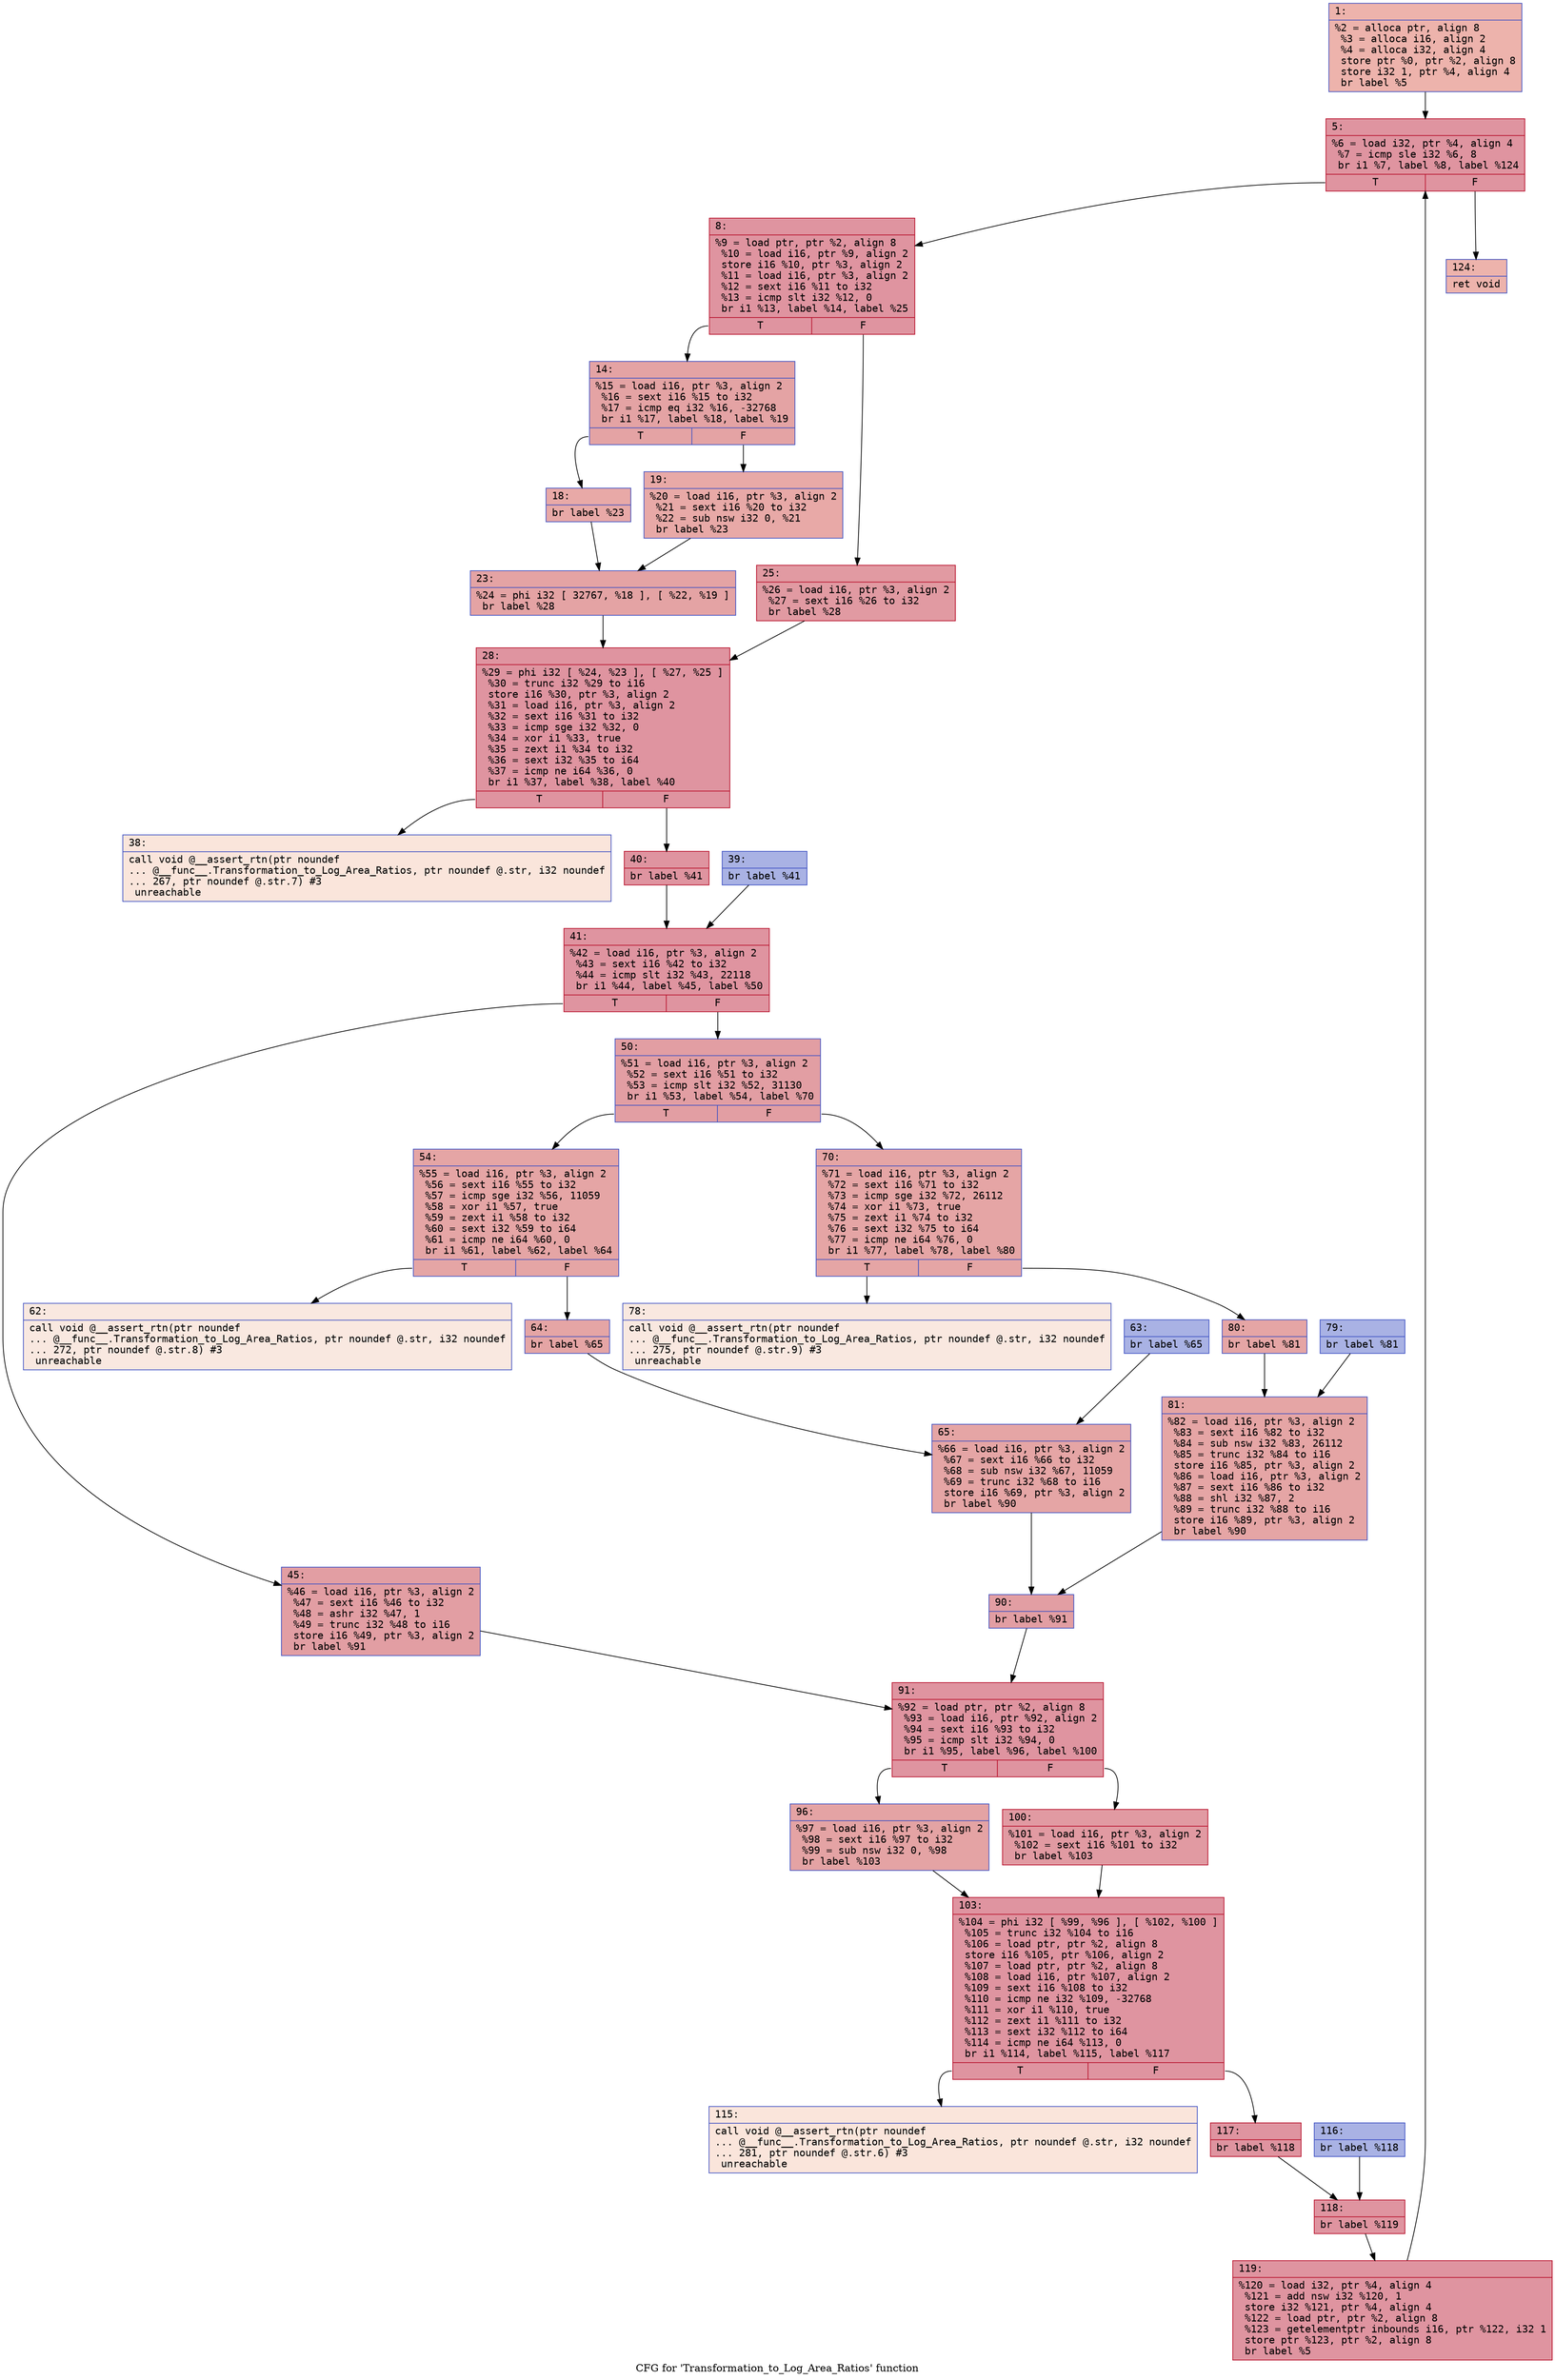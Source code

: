 digraph "CFG for 'Transformation_to_Log_Area_Ratios' function" {
	label="CFG for 'Transformation_to_Log_Area_Ratios' function";

	Node0x600000a08cd0 [shape=record,color="#3d50c3ff", style=filled, fillcolor="#d6524470" fontname="Courier",label="{1:\l|  %2 = alloca ptr, align 8\l  %3 = alloca i16, align 2\l  %4 = alloca i32, align 4\l  store ptr %0, ptr %2, align 8\l  store i32 1, ptr %4, align 4\l  br label %5\l}"];
	Node0x600000a08cd0 -> Node0x600000a08ff0[tooltip="1 -> 5\nProbability 100.00%" ];
	Node0x600000a08ff0 [shape=record,color="#b70d28ff", style=filled, fillcolor="#b70d2870" fontname="Courier",label="{5:\l|  %6 = load i32, ptr %4, align 4\l  %7 = icmp sle i32 %6, 8\l  br i1 %7, label %8, label %124\l|{<s0>T|<s1>F}}"];
	Node0x600000a08ff0:s0 -> Node0x600000a09040[tooltip="5 -> 8\nProbability 96.88%" ];
	Node0x600000a08ff0:s1 -> Node0x600000a09a90[tooltip="5 -> 124\nProbability 3.12%" ];
	Node0x600000a09040 [shape=record,color="#b70d28ff", style=filled, fillcolor="#b70d2870" fontname="Courier",label="{8:\l|  %9 = load ptr, ptr %2, align 8\l  %10 = load i16, ptr %9, align 2\l  store i16 %10, ptr %3, align 2\l  %11 = load i16, ptr %3, align 2\l  %12 = sext i16 %11 to i32\l  %13 = icmp slt i32 %12, 0\l  br i1 %13, label %14, label %25\l|{<s0>T|<s1>F}}"];
	Node0x600000a09040:s0 -> Node0x600000a09090[tooltip="8 -> 14\nProbability 37.50%" ];
	Node0x600000a09040:s1 -> Node0x600000a091d0[tooltip="8 -> 25\nProbability 62.50%" ];
	Node0x600000a09090 [shape=record,color="#3d50c3ff", style=filled, fillcolor="#c32e3170" fontname="Courier",label="{14:\l|  %15 = load i16, ptr %3, align 2\l  %16 = sext i16 %15 to i32\l  %17 = icmp eq i32 %16, -32768\l  br i1 %17, label %18, label %19\l|{<s0>T|<s1>F}}"];
	Node0x600000a09090:s0 -> Node0x600000a090e0[tooltip="14 -> 18\nProbability 50.00%" ];
	Node0x600000a09090:s1 -> Node0x600000a09130[tooltip="14 -> 19\nProbability 50.00%" ];
	Node0x600000a090e0 [shape=record,color="#3d50c3ff", style=filled, fillcolor="#ca3b3770" fontname="Courier",label="{18:\l|  br label %23\l}"];
	Node0x600000a090e0 -> Node0x600000a09180[tooltip="18 -> 23\nProbability 100.00%" ];
	Node0x600000a09130 [shape=record,color="#3d50c3ff", style=filled, fillcolor="#ca3b3770" fontname="Courier",label="{19:\l|  %20 = load i16, ptr %3, align 2\l  %21 = sext i16 %20 to i32\l  %22 = sub nsw i32 0, %21\l  br label %23\l}"];
	Node0x600000a09130 -> Node0x600000a09180[tooltip="19 -> 23\nProbability 100.00%" ];
	Node0x600000a09180 [shape=record,color="#3d50c3ff", style=filled, fillcolor="#c32e3170" fontname="Courier",label="{23:\l|  %24 = phi i32 [ 32767, %18 ], [ %22, %19 ]\l  br label %28\l}"];
	Node0x600000a09180 -> Node0x600000a09220[tooltip="23 -> 28\nProbability 100.00%" ];
	Node0x600000a091d0 [shape=record,color="#b70d28ff", style=filled, fillcolor="#bb1b2c70" fontname="Courier",label="{25:\l|  %26 = load i16, ptr %3, align 2\l  %27 = sext i16 %26 to i32\l  br label %28\l}"];
	Node0x600000a091d0 -> Node0x600000a09220[tooltip="25 -> 28\nProbability 100.00%" ];
	Node0x600000a09220 [shape=record,color="#b70d28ff", style=filled, fillcolor="#b70d2870" fontname="Courier",label="{28:\l|  %29 = phi i32 [ %24, %23 ], [ %27, %25 ]\l  %30 = trunc i32 %29 to i16\l  store i16 %30, ptr %3, align 2\l  %31 = load i16, ptr %3, align 2\l  %32 = sext i16 %31 to i32\l  %33 = icmp sge i32 %32, 0\l  %34 = xor i1 %33, true\l  %35 = zext i1 %34 to i32\l  %36 = sext i32 %35 to i64\l  %37 = icmp ne i64 %36, 0\l  br i1 %37, label %38, label %40\l|{<s0>T|<s1>F}}"];
	Node0x600000a09220:s0 -> Node0x600000a09270[tooltip="28 -> 38\nProbability 0.00%" ];
	Node0x600000a09220:s1 -> Node0x600000a09310[tooltip="28 -> 40\nProbability 100.00%" ];
	Node0x600000a09270 [shape=record,color="#3d50c3ff", style=filled, fillcolor="#f4c5ad70" fontname="Courier",label="{38:\l|  call void @__assert_rtn(ptr noundef\l... @__func__.Transformation_to_Log_Area_Ratios, ptr noundef @.str, i32 noundef\l... 267, ptr noundef @.str.7) #3\l  unreachable\l}"];
	Node0x600000a092c0 [shape=record,color="#3d50c3ff", style=filled, fillcolor="#3d50c370" fontname="Courier",label="{39:\l|  br label %41\l}"];
	Node0x600000a092c0 -> Node0x600000a09360[tooltip="39 -> 41\nProbability 100.00%" ];
	Node0x600000a09310 [shape=record,color="#b70d28ff", style=filled, fillcolor="#b70d2870" fontname="Courier",label="{40:\l|  br label %41\l}"];
	Node0x600000a09310 -> Node0x600000a09360[tooltip="40 -> 41\nProbability 100.00%" ];
	Node0x600000a09360 [shape=record,color="#b70d28ff", style=filled, fillcolor="#b70d2870" fontname="Courier",label="{41:\l|  %42 = load i16, ptr %3, align 2\l  %43 = sext i16 %42 to i32\l  %44 = icmp slt i32 %43, 22118\l  br i1 %44, label %45, label %50\l|{<s0>T|<s1>F}}"];
	Node0x600000a09360:s0 -> Node0x600000a093b0[tooltip="41 -> 45\nProbability 50.00%" ];
	Node0x600000a09360:s1 -> Node0x600000a09400[tooltip="41 -> 50\nProbability 50.00%" ];
	Node0x600000a093b0 [shape=record,color="#3d50c3ff", style=filled, fillcolor="#be242e70" fontname="Courier",label="{45:\l|  %46 = load i16, ptr %3, align 2\l  %47 = sext i16 %46 to i32\l  %48 = ashr i32 %47, 1\l  %49 = trunc i32 %48 to i16\l  store i16 %49, ptr %3, align 2\l  br label %91\l}"];
	Node0x600000a093b0 -> Node0x600000a097c0[tooltip="45 -> 91\nProbability 100.00%" ];
	Node0x600000a09400 [shape=record,color="#3d50c3ff", style=filled, fillcolor="#be242e70" fontname="Courier",label="{50:\l|  %51 = load i16, ptr %3, align 2\l  %52 = sext i16 %51 to i32\l  %53 = icmp slt i32 %52, 31130\l  br i1 %53, label %54, label %70\l|{<s0>T|<s1>F}}"];
	Node0x600000a09400:s0 -> Node0x600000a09450[tooltip="50 -> 54\nProbability 50.00%" ];
	Node0x600000a09400:s1 -> Node0x600000a095e0[tooltip="50 -> 70\nProbability 50.00%" ];
	Node0x600000a09450 [shape=record,color="#3d50c3ff", style=filled, fillcolor="#c5333470" fontname="Courier",label="{54:\l|  %55 = load i16, ptr %3, align 2\l  %56 = sext i16 %55 to i32\l  %57 = icmp sge i32 %56, 11059\l  %58 = xor i1 %57, true\l  %59 = zext i1 %58 to i32\l  %60 = sext i32 %59 to i64\l  %61 = icmp ne i64 %60, 0\l  br i1 %61, label %62, label %64\l|{<s0>T|<s1>F}}"];
	Node0x600000a09450:s0 -> Node0x600000a094a0[tooltip="54 -> 62\nProbability 0.00%" ];
	Node0x600000a09450:s1 -> Node0x600000a09540[tooltip="54 -> 64\nProbability 100.00%" ];
	Node0x600000a094a0 [shape=record,color="#3d50c3ff", style=filled, fillcolor="#f1ccb870" fontname="Courier",label="{62:\l|  call void @__assert_rtn(ptr noundef\l... @__func__.Transformation_to_Log_Area_Ratios, ptr noundef @.str, i32 noundef\l... 272, ptr noundef @.str.8) #3\l  unreachable\l}"];
	Node0x600000a094f0 [shape=record,color="#3d50c3ff", style=filled, fillcolor="#3d50c370" fontname="Courier",label="{63:\l|  br label %65\l}"];
	Node0x600000a094f0 -> Node0x600000a09590[tooltip="63 -> 65\nProbability 100.00%" ];
	Node0x600000a09540 [shape=record,color="#3d50c3ff", style=filled, fillcolor="#c5333470" fontname="Courier",label="{64:\l|  br label %65\l}"];
	Node0x600000a09540 -> Node0x600000a09590[tooltip="64 -> 65\nProbability 100.00%" ];
	Node0x600000a09590 [shape=record,color="#3d50c3ff", style=filled, fillcolor="#c5333470" fontname="Courier",label="{65:\l|  %66 = load i16, ptr %3, align 2\l  %67 = sext i16 %66 to i32\l  %68 = sub nsw i32 %67, 11059\l  %69 = trunc i32 %68 to i16\l  store i16 %69, ptr %3, align 2\l  br label %90\l}"];
	Node0x600000a09590 -> Node0x600000a09770[tooltip="65 -> 90\nProbability 100.00%" ];
	Node0x600000a095e0 [shape=record,color="#3d50c3ff", style=filled, fillcolor="#c5333470" fontname="Courier",label="{70:\l|  %71 = load i16, ptr %3, align 2\l  %72 = sext i16 %71 to i32\l  %73 = icmp sge i32 %72, 26112\l  %74 = xor i1 %73, true\l  %75 = zext i1 %74 to i32\l  %76 = sext i32 %75 to i64\l  %77 = icmp ne i64 %76, 0\l  br i1 %77, label %78, label %80\l|{<s0>T|<s1>F}}"];
	Node0x600000a095e0:s0 -> Node0x600000a09630[tooltip="70 -> 78\nProbability 0.00%" ];
	Node0x600000a095e0:s1 -> Node0x600000a096d0[tooltip="70 -> 80\nProbability 100.00%" ];
	Node0x600000a09630 [shape=record,color="#3d50c3ff", style=filled, fillcolor="#f1ccb870" fontname="Courier",label="{78:\l|  call void @__assert_rtn(ptr noundef\l... @__func__.Transformation_to_Log_Area_Ratios, ptr noundef @.str, i32 noundef\l... 275, ptr noundef @.str.9) #3\l  unreachable\l}"];
	Node0x600000a09680 [shape=record,color="#3d50c3ff", style=filled, fillcolor="#3d50c370" fontname="Courier",label="{79:\l|  br label %81\l}"];
	Node0x600000a09680 -> Node0x600000a09720[tooltip="79 -> 81\nProbability 100.00%" ];
	Node0x600000a096d0 [shape=record,color="#3d50c3ff", style=filled, fillcolor="#c5333470" fontname="Courier",label="{80:\l|  br label %81\l}"];
	Node0x600000a096d0 -> Node0x600000a09720[tooltip="80 -> 81\nProbability 100.00%" ];
	Node0x600000a09720 [shape=record,color="#3d50c3ff", style=filled, fillcolor="#c5333470" fontname="Courier",label="{81:\l|  %82 = load i16, ptr %3, align 2\l  %83 = sext i16 %82 to i32\l  %84 = sub nsw i32 %83, 26112\l  %85 = trunc i32 %84 to i16\l  store i16 %85, ptr %3, align 2\l  %86 = load i16, ptr %3, align 2\l  %87 = sext i16 %86 to i32\l  %88 = shl i32 %87, 2\l  %89 = trunc i32 %88 to i16\l  store i16 %89, ptr %3, align 2\l  br label %90\l}"];
	Node0x600000a09720 -> Node0x600000a09770[tooltip="81 -> 90\nProbability 100.00%" ];
	Node0x600000a09770 [shape=record,color="#3d50c3ff", style=filled, fillcolor="#be242e70" fontname="Courier",label="{90:\l|  br label %91\l}"];
	Node0x600000a09770 -> Node0x600000a097c0[tooltip="90 -> 91\nProbability 100.00%" ];
	Node0x600000a097c0 [shape=record,color="#b70d28ff", style=filled, fillcolor="#b70d2870" fontname="Courier",label="{91:\l|  %92 = load ptr, ptr %2, align 8\l  %93 = load i16, ptr %92, align 2\l  %94 = sext i16 %93 to i32\l  %95 = icmp slt i32 %94, 0\l  br i1 %95, label %96, label %100\l|{<s0>T|<s1>F}}"];
	Node0x600000a097c0:s0 -> Node0x600000a09810[tooltip="91 -> 96\nProbability 37.50%" ];
	Node0x600000a097c0:s1 -> Node0x600000a09860[tooltip="91 -> 100\nProbability 62.50%" ];
	Node0x600000a09810 [shape=record,color="#3d50c3ff", style=filled, fillcolor="#c32e3170" fontname="Courier",label="{96:\l|  %97 = load i16, ptr %3, align 2\l  %98 = sext i16 %97 to i32\l  %99 = sub nsw i32 0, %98\l  br label %103\l}"];
	Node0x600000a09810 -> Node0x600000a098b0[tooltip="96 -> 103\nProbability 100.00%" ];
	Node0x600000a09860 [shape=record,color="#b70d28ff", style=filled, fillcolor="#bb1b2c70" fontname="Courier",label="{100:\l|  %101 = load i16, ptr %3, align 2\l  %102 = sext i16 %101 to i32\l  br label %103\l}"];
	Node0x600000a09860 -> Node0x600000a098b0[tooltip="100 -> 103\nProbability 100.00%" ];
	Node0x600000a098b0 [shape=record,color="#b70d28ff", style=filled, fillcolor="#b70d2870" fontname="Courier",label="{103:\l|  %104 = phi i32 [ %99, %96 ], [ %102, %100 ]\l  %105 = trunc i32 %104 to i16\l  %106 = load ptr, ptr %2, align 8\l  store i16 %105, ptr %106, align 2\l  %107 = load ptr, ptr %2, align 8\l  %108 = load i16, ptr %107, align 2\l  %109 = sext i16 %108 to i32\l  %110 = icmp ne i32 %109, -32768\l  %111 = xor i1 %110, true\l  %112 = zext i1 %111 to i32\l  %113 = sext i32 %112 to i64\l  %114 = icmp ne i64 %113, 0\l  br i1 %114, label %115, label %117\l|{<s0>T|<s1>F}}"];
	Node0x600000a098b0:s0 -> Node0x600000a09900[tooltip="103 -> 115\nProbability 0.00%" ];
	Node0x600000a098b0:s1 -> Node0x600000a099a0[tooltip="103 -> 117\nProbability 100.00%" ];
	Node0x600000a09900 [shape=record,color="#3d50c3ff", style=filled, fillcolor="#f4c5ad70" fontname="Courier",label="{115:\l|  call void @__assert_rtn(ptr noundef\l... @__func__.Transformation_to_Log_Area_Ratios, ptr noundef @.str, i32 noundef\l... 281, ptr noundef @.str.6) #3\l  unreachable\l}"];
	Node0x600000a09950 [shape=record,color="#3d50c3ff", style=filled, fillcolor="#3d50c370" fontname="Courier",label="{116:\l|  br label %118\l}"];
	Node0x600000a09950 -> Node0x600000a099f0[tooltip="116 -> 118\nProbability 100.00%" ];
	Node0x600000a099a0 [shape=record,color="#b70d28ff", style=filled, fillcolor="#b70d2870" fontname="Courier",label="{117:\l|  br label %118\l}"];
	Node0x600000a099a0 -> Node0x600000a099f0[tooltip="117 -> 118\nProbability 100.00%" ];
	Node0x600000a099f0 [shape=record,color="#b70d28ff", style=filled, fillcolor="#b70d2870" fontname="Courier",label="{118:\l|  br label %119\l}"];
	Node0x600000a099f0 -> Node0x600000a09a40[tooltip="118 -> 119\nProbability 100.00%" ];
	Node0x600000a09a40 [shape=record,color="#b70d28ff", style=filled, fillcolor="#b70d2870" fontname="Courier",label="{119:\l|  %120 = load i32, ptr %4, align 4\l  %121 = add nsw i32 %120, 1\l  store i32 %121, ptr %4, align 4\l  %122 = load ptr, ptr %2, align 8\l  %123 = getelementptr inbounds i16, ptr %122, i32 1\l  store ptr %123, ptr %2, align 8\l  br label %5\l}"];
	Node0x600000a09a40 -> Node0x600000a08ff0[tooltip="119 -> 5\nProbability 100.00%" ];
	Node0x600000a09a90 [shape=record,color="#3d50c3ff", style=filled, fillcolor="#d6524470" fontname="Courier",label="{124:\l|  ret void\l}"];
}
